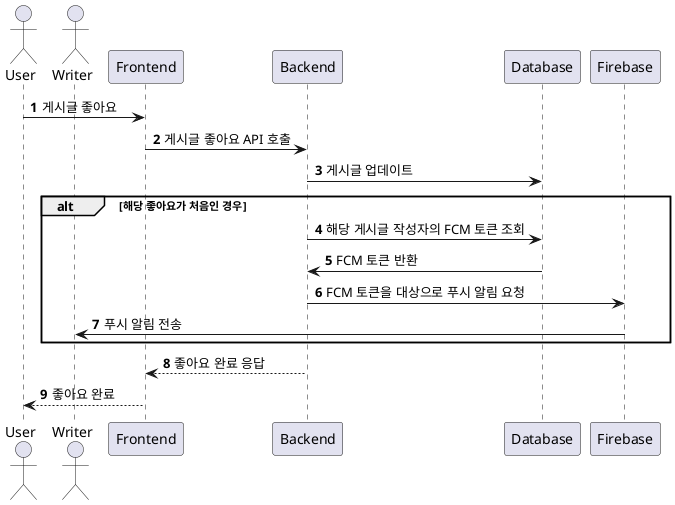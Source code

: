 @startuml
autonumber

actor User
actor Writer
participant "Frontend" as FE
participant "Backend" as BE
participant "Database" as DB
participant "Firebase" as FCM

User -> FE: 게시글 좋아요
FE -> BE: 게시글 좋아요 API 호출
BE -> DB: 게시글 업데이트

alt 해당 좋아요가 처음인 경우
  BE -> DB: 해당 게시글 작성자의 FCM 토큰 조회
  DB -> BE: FCM 토큰 반환
  BE -> FCM: FCM 토큰을 대상으로 푸시 알림 요청
  FCM -> Writer: 푸시 알림 전송
end

BE --> FE: 좋아요 완료 응답
FE --> User: 좋아요 완료

@enduml